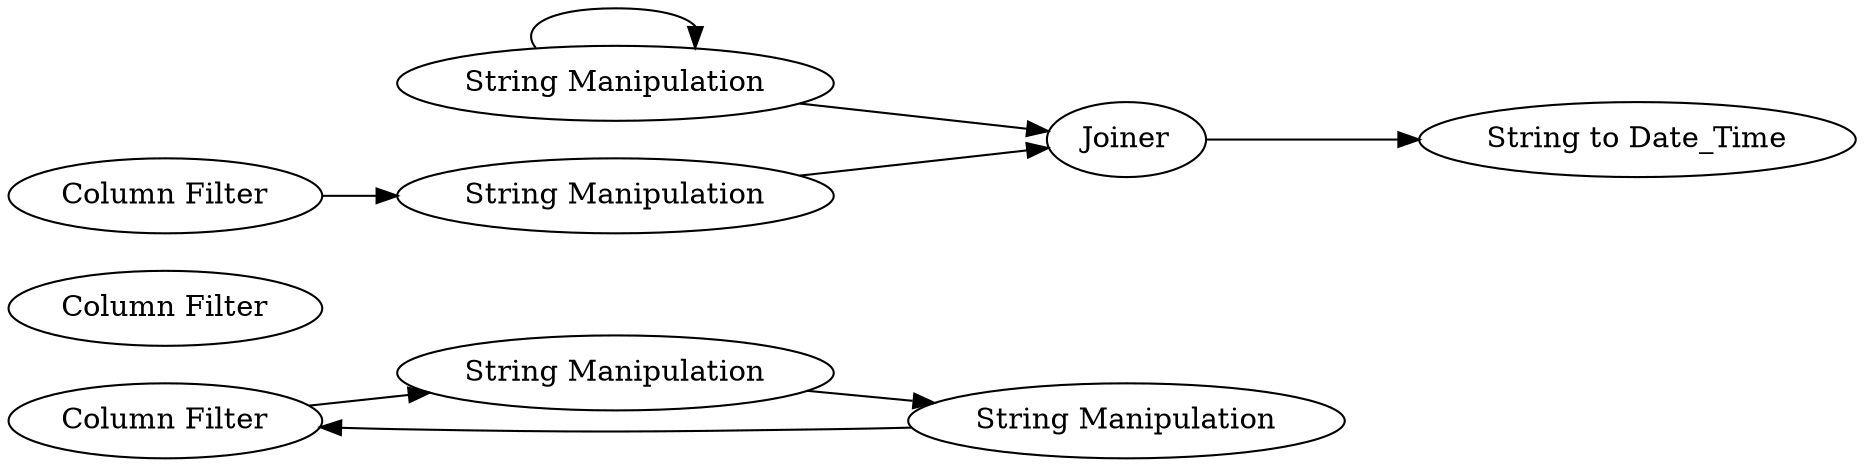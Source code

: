 digraph {
	4 [label="Column Filter"]
	5 [label="String Manipulation"]
	6 [label="String Manipulation"]
	9 [label="Column Filter"]
	14 [label="String Manipulation"]
	12 [label=Joiner]
	41 [label="String to Date_Time"]
	11 [label="Column Filter"]
	15 [label="String Manipulation"]
	4 -> 5
	5 -> 6
	6 -> 4
	14 -> 14
	11 -> 15
	14 -> 12
	12 -> 41
	15 -> 12
	rankdir=LR
}
